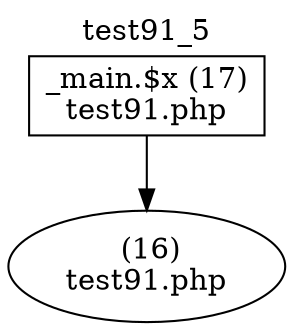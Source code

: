 digraph cfg {
  label="test91_5";
  labelloc=t;
  n1 [shape=box, label="_main.$x (17)\ntest91.php"];
  n2 [shape=ellipse, label=" (16)\ntest91.php"];
  n1 -> n2;
}
